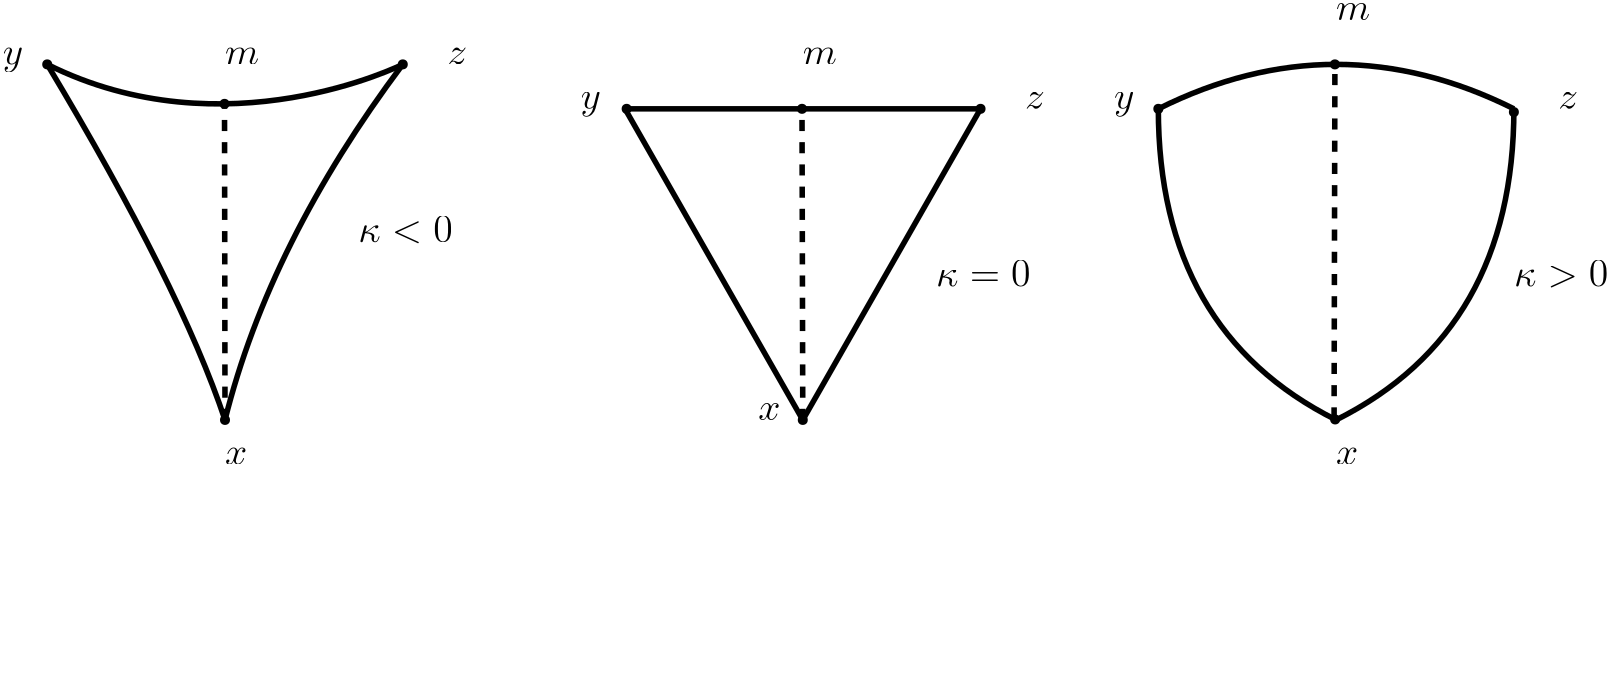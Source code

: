 <?xml version="1.0"?>
<!DOCTYPE ipe SYSTEM "ipe.dtd">
<ipe version="70218" creator="Ipe 7.2.20">
<info created="D:20220706152330" modified="D:20221023132257"/>
<ipestyle name="basic">
<symbol name="arrow/arc(spx)">
<path stroke="sym-stroke" fill="sym-stroke" pen="sym-pen">
0 0 m
-1 0.333 l
-1 -0.333 l
h
</path>
</symbol>
<symbol name="arrow/farc(spx)">
<path stroke="sym-stroke" fill="white" pen="sym-pen">
0 0 m
-1 0.333 l
-1 -0.333 l
h
</path>
</symbol>
<symbol name="arrow/ptarc(spx)">
<path stroke="sym-stroke" fill="sym-stroke" pen="sym-pen">
0 0 m
-1 0.333 l
-0.8 0 l
-1 -0.333 l
h
</path>
</symbol>
<symbol name="arrow/fptarc(spx)">
<path stroke="sym-stroke" fill="white" pen="sym-pen">
0 0 m
-1 0.333 l
-0.8 0 l
-1 -0.333 l
h
</path>
</symbol>
<symbol name="mark/circle(sx)" transformations="translations">
<path fill="sym-stroke">
0.6 0 0 0.6 0 0 e
0.4 0 0 0.4 0 0 e
</path>
</symbol>
<symbol name="mark/disk(sx)" transformations="translations">
<path fill="sym-stroke">
0.6 0 0 0.6 0 0 e
</path>
</symbol>
<symbol name="mark/fdisk(sfx)" transformations="translations">
<group>
<path fill="sym-fill">
0.5 0 0 0.5 0 0 e
</path>
<path fill="sym-stroke" fillrule="eofill">
0.6 0 0 0.6 0 0 e
0.4 0 0 0.4 0 0 e
</path>
</group>
</symbol>
<symbol name="mark/box(sx)" transformations="translations">
<path fill="sym-stroke" fillrule="eofill">
-0.6 -0.6 m
0.6 -0.6 l
0.6 0.6 l
-0.6 0.6 l
h
-0.4 -0.4 m
0.4 -0.4 l
0.4 0.4 l
-0.4 0.4 l
h
</path>
</symbol>
<symbol name="mark/square(sx)" transformations="translations">
<path fill="sym-stroke">
-0.6 -0.6 m
0.6 -0.6 l
0.6 0.6 l
-0.6 0.6 l
h
</path>
</symbol>
<symbol name="mark/fsquare(sfx)" transformations="translations">
<group>
<path fill="sym-fill">
-0.5 -0.5 m
0.5 -0.5 l
0.5 0.5 l
-0.5 0.5 l
h
</path>
<path fill="sym-stroke" fillrule="eofill">
-0.6 -0.6 m
0.6 -0.6 l
0.6 0.6 l
-0.6 0.6 l
h
-0.4 -0.4 m
0.4 -0.4 l
0.4 0.4 l
-0.4 0.4 l
h
</path>
</group>
</symbol>
<symbol name="mark/cross(sx)" transformations="translations">
<group>
<path fill="sym-stroke">
-0.43 -0.57 m
0.57 0.43 l
0.43 0.57 l
-0.57 -0.43 l
h
</path>
<path fill="sym-stroke">
-0.43 0.57 m
0.57 -0.43 l
0.43 -0.57 l
-0.57 0.43 l
h
</path>
</group>
</symbol>
<symbol name="arrow/fnormal(spx)">
<path stroke="sym-stroke" fill="white" pen="sym-pen">
0 0 m
-1 0.333 l
-1 -0.333 l
h
</path>
</symbol>
<symbol name="arrow/pointed(spx)">
<path stroke="sym-stroke" fill="sym-stroke" pen="sym-pen">
0 0 m
-1 0.333 l
-0.8 0 l
-1 -0.333 l
h
</path>
</symbol>
<symbol name="arrow/fpointed(spx)">
<path stroke="sym-stroke" fill="white" pen="sym-pen">
0 0 m
-1 0.333 l
-0.8 0 l
-1 -0.333 l
h
</path>
</symbol>
<symbol name="arrow/linear(spx)">
<path stroke="sym-stroke" pen="sym-pen">
-1 0.333 m
0 0 l
-1 -0.333 l
</path>
</symbol>
<symbol name="arrow/fdouble(spx)">
<path stroke="sym-stroke" fill="white" pen="sym-pen">
0 0 m
-1 0.333 l
-1 -0.333 l
h
-1 0 m
-2 0.333 l
-2 -0.333 l
h
</path>
</symbol>
<symbol name="arrow/double(spx)">
<path stroke="sym-stroke" fill="sym-stroke" pen="sym-pen">
0 0 m
-1 0.333 l
-1 -0.333 l
h
-1 0 m
-2 0.333 l
-2 -0.333 l
h
</path>
</symbol>
<symbol name="arrow/mid-normal(spx)">
<path stroke="sym-stroke" fill="sym-stroke" pen="sym-pen">
0.5 0 m
-0.5 0.333 l
-0.5 -0.333 l
h
</path>
</symbol>
<symbol name="arrow/mid-fnormal(spx)">
<path stroke="sym-stroke" fill="white" pen="sym-pen">
0.5 0 m
-0.5 0.333 l
-0.5 -0.333 l
h
</path>
</symbol>
<symbol name="arrow/mid-pointed(spx)">
<path stroke="sym-stroke" fill="sym-stroke" pen="sym-pen">
0.5 0 m
-0.5 0.333 l
-0.3 0 l
-0.5 -0.333 l
h
</path>
</symbol>
<symbol name="arrow/mid-fpointed(spx)">
<path stroke="sym-stroke" fill="white" pen="sym-pen">
0.5 0 m
-0.5 0.333 l
-0.3 0 l
-0.5 -0.333 l
h
</path>
</symbol>
<symbol name="arrow/mid-double(spx)">
<path stroke="sym-stroke" fill="sym-stroke" pen="sym-pen">
1 0 m
0 0.333 l
0 -0.333 l
h
0 0 m
-1 0.333 l
-1 -0.333 l
h
</path>
</symbol>
<symbol name="arrow/mid-fdouble(spx)">
<path stroke="sym-stroke" fill="white" pen="sym-pen">
1 0 m
0 0.333 l
0 -0.333 l
h
0 0 m
-1 0.333 l
-1 -0.333 l
h
</path>
</symbol>
<pen name="heavier" value="0.8"/>
<pen name="fat" value="1.2"/>
<pen name="ultrafat" value="2"/>
<symbolsize name="large" value="5"/>
<symbolsize name="small" value="2"/>
<symbolsize name="tiny" value="1.1"/>
<arrowsize name="large" value="10"/>
<arrowsize name="small" value="5"/>
<arrowsize name="tiny" value="3"/>
<color name="red" value="1 0 0"/>
<color name="blue" value="0 0 1"/>
<color name="green" value="0 1 0"/>
<color name="yellow" value="1 1 0"/>
<color name="orange" value="1 0.647 0"/>
<color name="gold" value="1 0.843 0"/>
<color name="purple" value="0.627 0.125 0.941"/>
<color name="gray" value="0.745"/>
<color name="brown" value="0.647 0.165 0.165"/>
<color name="navy" value="0 0 0.502"/>
<color name="pink" value="1 0.753 0.796"/>
<color name="seagreen" value="0.18 0.545 0.341"/>
<color name="turquoise" value="0.251 0.878 0.816"/>
<color name="violet" value="0.933 0.51 0.933"/>
<color name="darkblue" value="0 0 0.545"/>
<color name="darkcyan" value="0 0.545 0.545"/>
<color name="darkgray" value="0.663"/>
<color name="darkgreen" value="0 0.392 0"/>
<color name="darkmagenta" value="0.545 0 0.545"/>
<color name="darkorange" value="1 0.549 0"/>
<color name="darkred" value="0.545 0 0"/>
<color name="lightblue" value="0.678 0.847 0.902"/>
<color name="lightcyan" value="0.878 1 1"/>
<color name="lightgray" value="0.827"/>
<color name="lightgreen" value="0.565 0.933 0.565"/>
<color name="lightyellow" value="1 1 0.878"/>
<dashstyle name="dotted" value="[1 3] 0"/>
<dashstyle name="dashed" value="[4] 0"/>
<dashstyle name="dash dotted" value="[4 2 1 2] 0"/>
<dashstyle name="dash dot dotted" value="[4 2 1 2 1 2] 0"/>
<textsize name="large" value="\large"/>
<textsize name="Large" value="\Large"/>
<textsize name="LARGE" value="\LARGE"/>
<textsize name="huge" value="\huge"/>
<textsize name="Huge" value="\Huge"/>
<textsize name="small" value="\small"/>
<textsize name="footnote" value="\footnotesize"/>
<textsize name="tiny" value="\tiny"/>
<textstyle name="center" begin="\begin{center}" end="\end{center}"/>
<textstyle name="itemize" begin="\begin{itemize}" end="\end{itemize}"/>
<textstyle name="item" begin="\begin{itemize}\item{}" end="\end{itemize}"/>
<gridsize name="4 pts" value="4"/>
<gridsize name="8 pts (~3 mm)" value="8"/>
<gridsize name="16 pts (~6 mm)" value="16"/>
<gridsize name="32 pts (~12 mm)" value="32"/>
<gridsize name="10 pts (~3.5 mm)" value="10"/>
<gridsize name="20 pts (~7 mm)" value="20"/>
<gridsize name="14 pts (~5 mm)" value="14"/>
<gridsize name="28 pts (~10 mm)" value="28"/>
<gridsize name="56 pts (~20 mm)" value="56"/>
<anglesize name="90 deg" value="90"/>
<anglesize name="60 deg" value="60"/>
<anglesize name="45 deg" value="45"/>
<anglesize name="30 deg" value="30"/>
<anglesize name="22.5 deg" value="22.5"/>
<opacity name="10%" value="0.1"/>
<opacity name="30%" value="0.3"/>
<opacity name="50%" value="0.5"/>
<opacity name="75%" value="0.75"/>
<tiling name="falling" angle="-60" step="4" width="1"/>
<tiling name="rising" angle="30" step="4" width="1"/>
</ipestyle>
<page>
<layer name="alpha"/>
<view layers="alpha" active="alpha"/>
<path layer="alpha" matrix="1 0 0 1 112 16" stroke="black" pen="ultrafat">
128 768 m
256 768 l
192 656 l
192 656 l
h
</path>
<path matrix="1 0 0 1 32 -16" stroke="black">
448 592 m
128 0 0 -128 320 592 448 592 a
</path>
<path matrix="1 0 0 1 -272 368" stroke="black" pen="ultrafat">
304 432 m
368 400
432 432
432 432 c
</path>
<path matrix="1 0 0 1 -272 368" stroke="black" pen="ultrafat">
368 304 m
384 368
432 432 c
</path>
<path matrix="1 0 0 1 -272 368" stroke="black" pen="ultrafat">
368 304 m
352 352
304 432 c
</path>
<path matrix="1 0 0 1 128 192" stroke="black" pen="ultrafat">
368 480 m
432 512
432 592 c
</path>
<path matrix="1 0 0 1 128 192" stroke="black" pen="ultrafat">
368 480 m
304 512
304 592 c
</path>
<path matrix="1 0 0 1 128 192" stroke="black" pen="ultrafat">
304 592 m
368 624
432 592 c
</path>
<use matrix="1 0 0 1 112 16" name="mark/disk(sx)" pos="128.59 768" size="normal" stroke="black"/>
<use matrix="1 0 0 1 112 16" name="mark/disk(sx)" pos="256 768" size="normal" stroke="black"/>
<use matrix="1 0 0 1 112 16" name="mark/disk(sx)" pos="192 656" size="normal" stroke="black"/>
<use matrix="1 0 0 1 112 16" name="mark/disk(sx)" pos="191.721 768" size="normal" stroke="black"/>
<use matrix="1 0 0 1 304 192" name="mark/disk(sx)" pos="191.564 607.999" size="normal" stroke="black"/>
<use matrix="1 0 0 1 304 192" name="mark/disk(sx)" pos="255.997 590.834" size="normal" stroke="black"/>
<use matrix="1 0 0 1 304 192" name="mark/disk(sx)" pos="128 592" size="normal" stroke="black"/>
<use matrix="1 0 0 1 304 192" name="mark/disk(sx)" pos="191.651 480.175" size="normal" stroke="black"/>
<use matrix="1 0 0 1 -96 368" name="mark/disk(sx)" pos="191.825 417.794" size="normal" stroke="black"/>
<use matrix="1 0 0 1 -96 368" name="mark/disk(sx)" pos="256 432" size="normal" stroke="black"/>
<use matrix="1 0 0 1 -96 368" name="mark/disk(sx)" pos="128 432" size="normal" stroke="black"/>
<use matrix="1 0 0 1 -96 368" name="mark/disk(sx)" pos="192 304" size="normal" stroke="black"/>
<path matrix="1 0 0 1 304 192" stroke="black" dash="dashed" pen="ultrafat" cap="1" join="1">
191.271 480.539 m
191.271 480.539 l
</path>
<path matrix="1 0 0 1 304 192" stroke="black" dash="dashed" pen="ultrafat">
191.271 480.539 m
191.564 607.999 l
</path>
<path matrix="1 0 0 1 112 16" stroke="black" dash="dashed" pen="ultrafat">
192 656 m
191.721 768 l
</path>
<path matrix="1 0 0 1 -96 368" stroke="black" dash="dashed" pen="ultrafat">
192 304 m
191.825 417.794 l
</path>
<text matrix="1 0 0 1 256 144" transformations="translations" pos="304 576" stroke="black" type="label" width="34.005" height="9.248" depth="0.38" valign="baseline" size="Large" style="math">\kappa &gt; 0</text>
<text matrix="1 0 0 1 -160 160" transformations="translations" pos="304 576" stroke="black" type="label" width="34.005" height="9.248" depth="0.38" valign="baseline" size="Large" style="math">\kappa &lt; 0</text>
<text matrix="1 0 0 1 48 144" transformations="translations" pos="304 576" stroke="black" type="label" width="34.005" height="9.245" depth="0" valign="baseline" size="Large" style="math">\kappa = 0</text>
<path matrix="0.99948 0.0322413 -0.0322413 0.99948 51.2532 53.9906" stroke="black">
448 592 m
128 0 0 -128 320 592 448 592 a
</path>
<text matrix="1 0 0 1 80 208" transformations="translations" pos="304 576" stroke="black" type="label" width="7.165" height="6.177" depth="0" valign="baseline" size="Large" style="math">z</text>
<path matrix="0.866216 0.0414531 -0.0279425 1.28505 -51.5806 -81.4406" stroke="black">
448 592 m
128 0 0 -128 320 592 448 592 a
</path>
<text matrix="1 0 0 1 -80 208" transformations="translations" pos="304 576" stroke="black" type="label" width="7.364" height="6.176" depth="2.79" valign="baseline" size="Large" style="math">y </text>
<text matrix="1 0 0 1 -16 96" transformations="translations" pos="304 576" stroke="black" type="label" width="7.982" height="6.177" depth="0" valign="baseline" size="Large" style="math">x</text>
<text matrix="1 0 0 1 0 224" transformations="translations" pos="304 576" stroke="black" type="label" width="12.287" height="6.177" depth="0" valign="baseline" size="Large" style="math">m</text>
<text matrix="1 0 0 1 112 208" transformations="translations" pos="304 576" stroke="black" type="label" width="7.364" height="6.176" depth="2.79" valign="baseline" size="Large" style="math">y </text>
<text matrix="1 0 0 1 192 80" transformations="translations" pos="304 576" stroke="black" type="label" width="7.982" height="6.177" depth="0" valign="baseline" size="Large" style="math">x</text>
<text matrix="1 0 0 1 272 208" transformations="translations" pos="304 576" stroke="black" type="label" width="7.165" height="6.177" depth="0" valign="baseline" size="Large" style="math">z</text>
<text matrix="1 0 0 1 192 240" transformations="translations" pos="304 576" stroke="black" type="label" width="12.287" height="6.177" depth="0" valign="baseline" size="Large" style="math">m </text>
<text matrix="1 0 0 1 -208 224" transformations="translations" pos="304 576" stroke="black" type="label" width="12.287" height="6.177" depth="0" valign="baseline" size="Large" style="math">m</text>
<text matrix="1 0 0 1 -128 224" transformations="translations" pos="304 576" stroke="black" type="label" width="7.165" height="6.177" depth="0" valign="baseline" size="Large" style="math">z</text>
<text matrix="1 0 0 1 -208 80" transformations="translations" pos="304 576" stroke="black" type="label" width="7.982" height="6.177" depth="0" valign="baseline" size="Large" style="math">x</text>
<text matrix="1 0 0 1 -288 224" transformations="translations" pos="304 576" stroke="black" type="label" width="7.364" height="6.176" depth="2.79" valign="baseline" size="Large" style="math">y </text>
</page>
</ipe>
